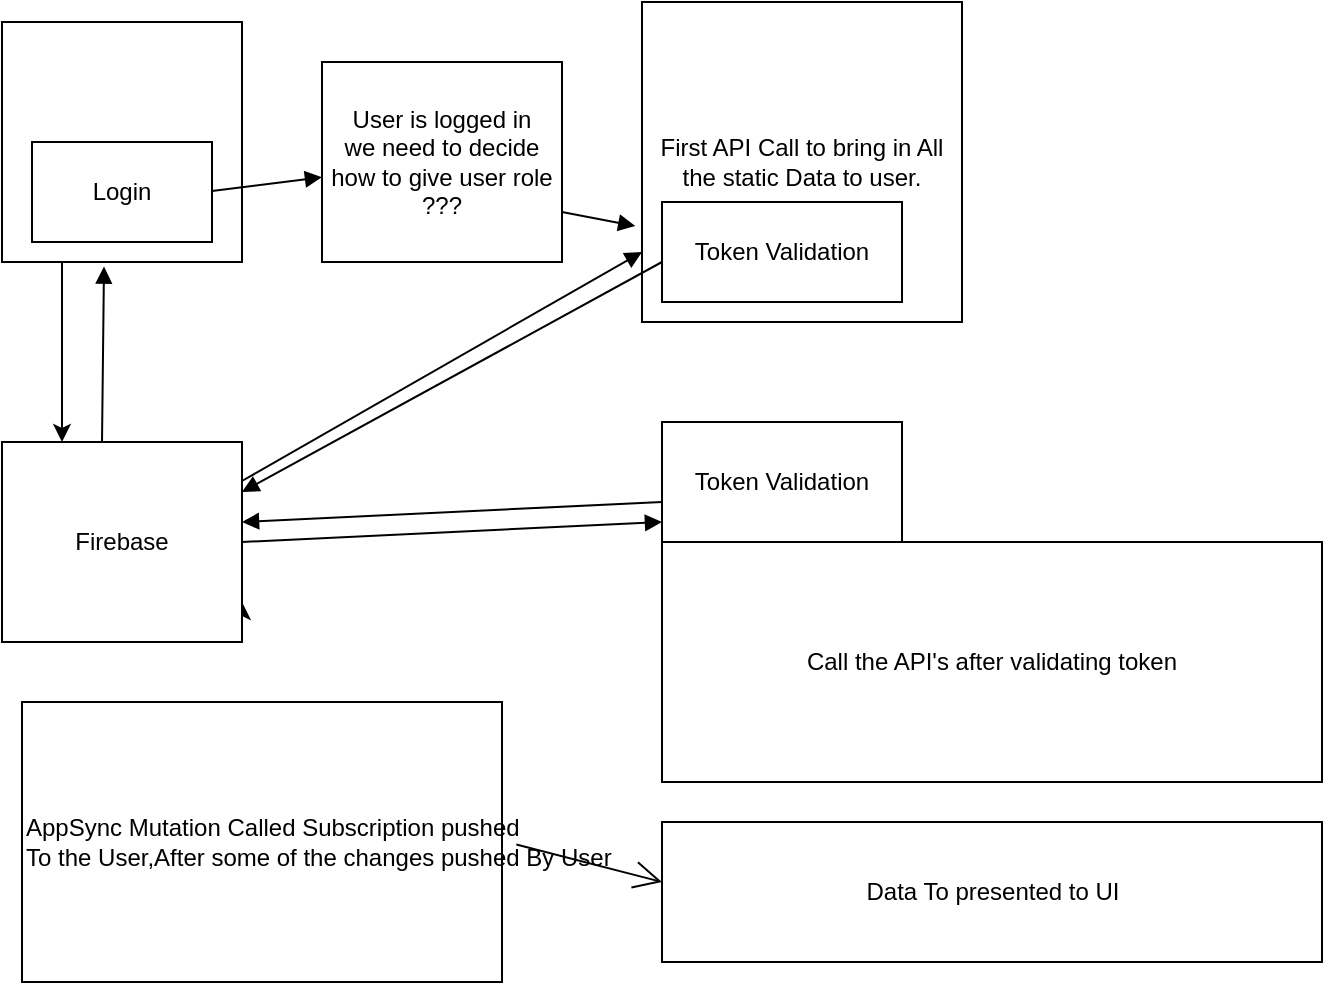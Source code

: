 <mxfile version="13.11.0" type="github"><diagram id="uTP9PkT_Jwd2vVlTlYW-" name="Page-1"><mxGraphModel dx="782" dy="441" grid="1" gridSize="10" guides="1" tooltips="1" connect="1" arrows="1" fold="1" page="1" pageScale="1" pageWidth="850" pageHeight="1100" math="0" shadow="0"><root><mxCell id="0"/><mxCell id="1" parent="0"/><mxCell id="Kf90I4hfLMeEe0j35QIc-6" style="edgeStyle=orthogonalEdgeStyle;rounded=0;orthogonalLoop=1;jettySize=auto;html=1;exitX=0.25;exitY=1;exitDx=0;exitDy=0;entryX=0.25;entryY=0;entryDx=0;entryDy=0;" edge="1" parent="1" source="Kf90I4hfLMeEe0j35QIc-1" target="Kf90I4hfLMeEe0j35QIc-2"><mxGeometry relative="1" as="geometry"/></mxCell><mxCell id="Kf90I4hfLMeEe0j35QIc-1" value="" style="rounded=0;whiteSpace=wrap;html=1;" vertex="1" parent="1"><mxGeometry x="40" y="80" width="120" height="120" as="geometry"/></mxCell><mxCell id="Kf90I4hfLMeEe0j35QIc-20" style="edgeStyle=orthogonalEdgeStyle;rounded=0;orthogonalLoop=1;jettySize=auto;html=1;exitX=0.933;exitY=1;exitDx=0;exitDy=0;exitPerimeter=0;" edge="1" parent="1" source="Kf90I4hfLMeEe0j35QIc-2"><mxGeometry relative="1" as="geometry"><mxPoint x="160" y="370" as="targetPoint"/></mxGeometry></mxCell><mxCell id="Kf90I4hfLMeEe0j35QIc-2" value="Firebase" style="rounded=0;whiteSpace=wrap;html=1;" vertex="1" parent="1"><mxGeometry x="40" y="290" width="120" height="100" as="geometry"/></mxCell><mxCell id="Kf90I4hfLMeEe0j35QIc-3" value="Login" style="rounded=0;whiteSpace=wrap;html=1;" vertex="1" parent="1"><mxGeometry x="55" y="140" width="90" height="50" as="geometry"/></mxCell><mxCell id="Kf90I4hfLMeEe0j35QIc-7" value="" style="endArrow=block;endFill=1;endSize=6;html=1;" edge="1" parent="1" target="Kf90I4hfLMeEe0j35QIc-9"><mxGeometry width="100" relative="1" as="geometry"><mxPoint x="145" y="164.5" as="sourcePoint"/><mxPoint x="245" y="164.5" as="targetPoint"/></mxGeometry></mxCell><mxCell id="Kf90I4hfLMeEe0j35QIc-8" value="" style="endArrow=block;endFill=1;endSize=6;html=1;entryX=0.425;entryY=1.019;entryDx=0;entryDy=0;entryPerimeter=0;" edge="1" parent="1" target="Kf90I4hfLMeEe0j35QIc-1"><mxGeometry width="100" relative="1" as="geometry"><mxPoint x="90" y="290" as="sourcePoint"/><mxPoint x="190" y="290" as="targetPoint"/></mxGeometry></mxCell><mxCell id="Kf90I4hfLMeEe0j35QIc-9" value="User is logged in &lt;br&gt;we need to decide how to give user role&lt;br&gt;???" style="rounded=0;whiteSpace=wrap;html=1;" vertex="1" parent="1"><mxGeometry x="200" y="100" width="120" height="100" as="geometry"/></mxCell><mxCell id="Kf90I4hfLMeEe0j35QIc-10" value="First API Call to bring in All the static Data to user.&lt;br&gt;" style="whiteSpace=wrap;html=1;aspect=fixed;" vertex="1" parent="1"><mxGeometry x="360" y="70" width="160" height="160" as="geometry"/></mxCell><mxCell id="Kf90I4hfLMeEe0j35QIc-12" value="&lt;div&gt;Call the API's after validating token &lt;/div&gt;" style="rounded=0;whiteSpace=wrap;html=1;" vertex="1" parent="1"><mxGeometry x="370" y="340" width="330" height="120" as="geometry"/></mxCell><mxCell id="Kf90I4hfLMeEe0j35QIc-13" value="Token Validation" style="rounded=0;whiteSpace=wrap;html=1;" vertex="1" parent="1"><mxGeometry x="370" y="170" width="120" height="50" as="geometry"/></mxCell><mxCell id="Kf90I4hfLMeEe0j35QIc-14" value="Token Validation" style="rounded=0;whiteSpace=wrap;html=1;" vertex="1" parent="1"><mxGeometry x="370" y="280" width="120" height="60" as="geometry"/></mxCell><mxCell id="Kf90I4hfLMeEe0j35QIc-15" value="" style="endArrow=block;endFill=1;endSize=6;html=1;entryX=1;entryY=0.25;entryDx=0;entryDy=0;" edge="1" parent="1" target="Kf90I4hfLMeEe0j35QIc-2"><mxGeometry width="100" relative="1" as="geometry"><mxPoint x="370" y="200" as="sourcePoint"/><mxPoint x="450" y="270" as="targetPoint"/></mxGeometry></mxCell><mxCell id="Kf90I4hfLMeEe0j35QIc-16" value="" style="endArrow=block;endFill=1;endSize=6;html=1;" edge="1" parent="1"><mxGeometry width="100" relative="1" as="geometry"><mxPoint x="160" y="309.5" as="sourcePoint"/><mxPoint x="360" y="195" as="targetPoint"/></mxGeometry></mxCell><mxCell id="Kf90I4hfLMeEe0j35QIc-17" value="" style="endArrow=block;endFill=1;endSize=6;html=1;" edge="1" parent="1"><mxGeometry width="100" relative="1" as="geometry"><mxPoint x="370" y="320" as="sourcePoint"/><mxPoint x="160" y="330" as="targetPoint"/></mxGeometry></mxCell><mxCell id="Kf90I4hfLMeEe0j35QIc-18" value="" style="endArrow=block;endFill=1;endSize=6;html=1;" edge="1" parent="1"><mxGeometry width="100" relative="1" as="geometry"><mxPoint x="160" y="340" as="sourcePoint"/><mxPoint x="370" y="330" as="targetPoint"/></mxGeometry></mxCell><mxCell id="Kf90I4hfLMeEe0j35QIc-21" value="" style="endArrow=block;endFill=1;endSize=6;html=1;exitX=1;exitY=0.75;exitDx=0;exitDy=0;entryX=-0.021;entryY=0.7;entryDx=0;entryDy=0;entryPerimeter=0;" edge="1" parent="1" source="Kf90I4hfLMeEe0j35QIc-9" target="Kf90I4hfLMeEe0j35QIc-10"><mxGeometry width="100" relative="1" as="geometry"><mxPoint x="350" y="230" as="sourcePoint"/><mxPoint x="450" y="230" as="targetPoint"/></mxGeometry></mxCell><mxCell id="Kf90I4hfLMeEe0j35QIc-22" value="AppSync Mutation Called Subscription pushed&lt;br&gt;To the User,After some of the changes pushed By User" style="verticalLabelPosition=middle;verticalAlign=middle;html=1;shape=mxgraph.basic.rect;fillColor2=none;strokeWidth=1;size=20;indent=5;labelPosition=center;align=left;" vertex="1" parent="1"><mxGeometry x="50" y="420" width="240" height="140" as="geometry"/></mxCell><mxCell id="Kf90I4hfLMeEe0j35QIc-23" value="Data To presented to UI" style="verticalLabelPosition=middle;verticalAlign=middle;html=1;shape=mxgraph.basic.rect;fillColor2=none;strokeWidth=1;size=20;indent=5;labelPosition=center;align=center;" vertex="1" parent="1"><mxGeometry x="370" y="480" width="330" height="70" as="geometry"/></mxCell><mxCell id="Kf90I4hfLMeEe0j35QIc-24" value="" style="endArrow=open;endFill=1;endSize=12;html=1;exitX=1.03;exitY=0.509;exitDx=0;exitDy=0;exitPerimeter=0;" edge="1" parent="1" source="Kf90I4hfLMeEe0j35QIc-22"><mxGeometry width="160" relative="1" as="geometry"><mxPoint x="210" y="510" as="sourcePoint"/><mxPoint x="370" y="510" as="targetPoint"/></mxGeometry></mxCell></root></mxGraphModel></diagram></mxfile>